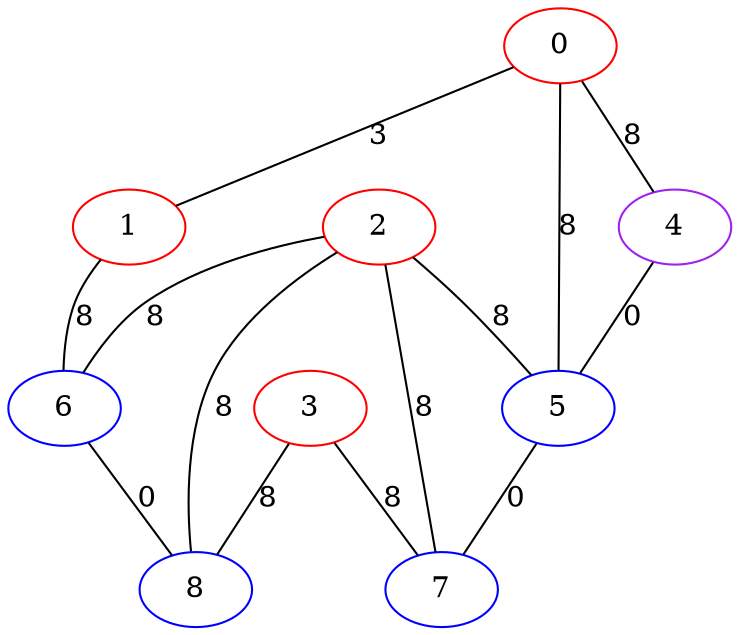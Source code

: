 graph "" {
0 [color=red, weight=1];
1 [color=red, weight=1];
2 [color=red, weight=1];
3 [color=red, weight=1];
4 [color=purple, weight=4];
5 [color=blue, weight=3];
6 [color=blue, weight=3];
7 [color=blue, weight=3];
8 [color=blue, weight=3];
0 -- 1  [key=0, label=3];
0 -- 4  [key=0, label=8];
0 -- 5  [key=0, label=8];
1 -- 6  [key=0, label=8];
2 -- 8  [key=0, label=8];
2 -- 5  [key=0, label=8];
2 -- 6  [key=0, label=8];
2 -- 7  [key=0, label=8];
3 -- 8  [key=0, label=8];
3 -- 7  [key=0, label=8];
4 -- 5  [key=0, label=0];
5 -- 7  [key=0, label=0];
6 -- 8  [key=0, label=0];
}

